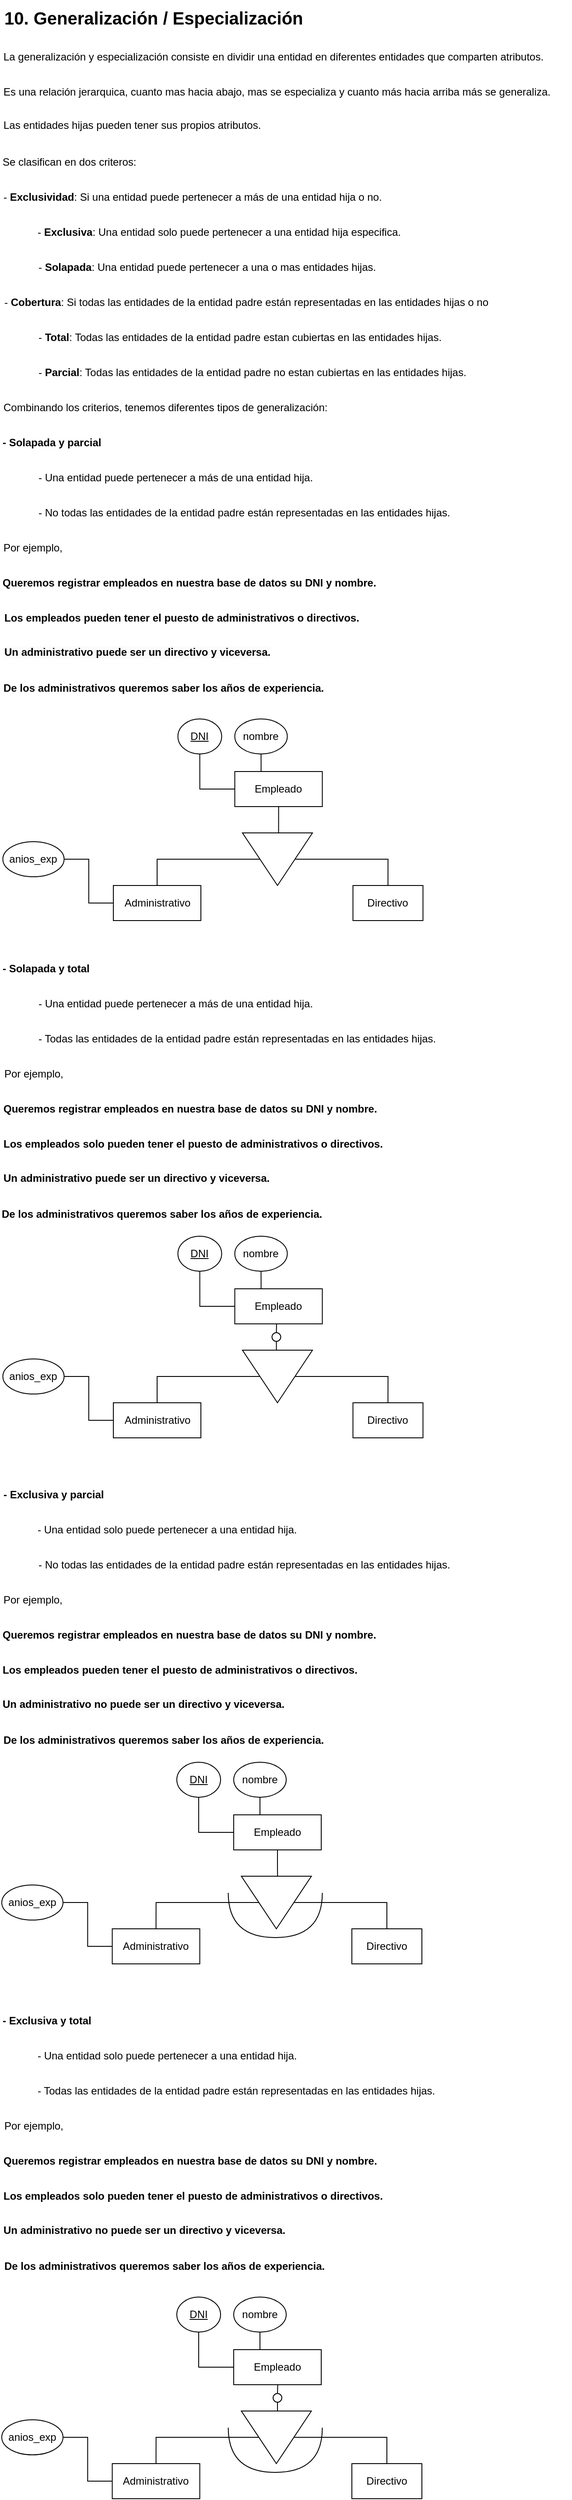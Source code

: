 <mxfile version="25.0.2">
  <diagram id="R2lEEEUBdFMjLlhIrx00" name="Page-1">
    <mxGraphModel dx="1434" dy="-3516" grid="1" gridSize="10" guides="1" tooltips="1" connect="1" arrows="1" fold="1" page="1" pageScale="1" pageWidth="850" pageHeight="1100" math="0" shadow="0" extFonts="Permanent Marker^https://fonts.googleapis.com/css?family=Permanent+Marker">
      <root>
        <mxCell id="0" />
        <mxCell id="1" parent="0" />
        <mxCell id="B4-sHTLHpwa_sDcLLoFd-1" value="10. Generalización / Especialización" style="text;html=1;align=left;verticalAlign=middle;resizable=0;points=[];autosize=1;strokeColor=none;fillColor=none;strokeWidth=0;fontSize=20;fontStyle=1" parent="1" vertex="1">
          <mxGeometry x="41.25" y="4440" width="340" height="40" as="geometry" />
        </mxCell>
        <mxCell id="B4-sHTLHpwa_sDcLLoFd-2" value="La generalización y especialización consiste en dividir una entidad en diferentes entidades que comparten atributos." style="text;html=1;align=left;verticalAlign=middle;resizable=0;points=[];autosize=1;strokeColor=none;fillColor=none;" parent="1" vertex="1">
          <mxGeometry x="40" y="4490" width="640" height="30" as="geometry" />
        </mxCell>
        <mxCell id="B4-sHTLHpwa_sDcLLoFd-3" value="Combinando los criterios, tenemos diferentes tipos de generalización:" style="text;html=1;align=left;verticalAlign=middle;resizable=0;points=[];autosize=1;strokeColor=none;fillColor=none;" parent="1" vertex="1">
          <mxGeometry x="40" y="4890" width="390" height="30" as="geometry" />
        </mxCell>
        <mxCell id="B4-sHTLHpwa_sDcLLoFd-4" value="Las entidades hijas pueden tener sus propios atributos." style="text;html=1;align=left;verticalAlign=middle;resizable=0;points=[];autosize=1;strokeColor=none;fillColor=none;" parent="1" vertex="1">
          <mxGeometry x="40" y="4568" width="320" height="30" as="geometry" />
        </mxCell>
        <mxCell id="B4-sHTLHpwa_sDcLLoFd-5" style="edgeStyle=orthogonalEdgeStyle;rounded=0;orthogonalLoop=1;jettySize=auto;html=1;entryX=0.5;entryY=0;entryDx=0;entryDy=0;endArrow=none;endFill=0;" parent="1" source="B4-sHTLHpwa_sDcLLoFd-6" edge="1">
          <mxGeometry relative="1" as="geometry">
            <mxPoint x="355" y="6560.0" as="targetPoint" />
          </mxGeometry>
        </mxCell>
        <mxCell id="B4-sHTLHpwa_sDcLLoFd-6" value="Empleado" style="whiteSpace=wrap;html=1;align=center;" parent="1" vertex="1">
          <mxGeometry x="305" y="6510" width="100" height="40" as="geometry" />
        </mxCell>
        <mxCell id="B4-sHTLHpwa_sDcLLoFd-7" value="Administrativo" style="whiteSpace=wrap;html=1;align=center;" parent="1" vertex="1">
          <mxGeometry x="166.25" y="6640" width="100" height="40" as="geometry" />
        </mxCell>
        <mxCell id="B4-sHTLHpwa_sDcLLoFd-8" value="Directivo" style="whiteSpace=wrap;html=1;align=center;" parent="1" vertex="1">
          <mxGeometry x="440" y="6640" width="80" height="40" as="geometry" />
        </mxCell>
        <mxCell id="B4-sHTLHpwa_sDcLLoFd-9" value="&lt;span style=&quot;color: rgba(0, 0, 0, 0); font-family: monospace; font-size: 0px; font-weight: 400;&quot;&gt;%3CmxGraphModel%3E%3Croot%3E%3CmxCell%20id%3D%220%22%2F%3E%3CmxCell%20id%3D%221%22%20parent%3D%220%22%2F%3E%3CmxCell%20id%3D%222%22%20value%3D%22Queremos%20registrar%20empleados%20en%20nuestra%20base%20de%20datos%20su%20DNI%2C%20nombre%2C%20fecha%20%26lt%3Bspan%20style%3D%26quot%3Bbackground-color%3A%20initial%3B%26quot%3B%26gt%3By%20puesto.%20Cada%20empleado%20pertence%20a%20un%20departamento.%26lt%3B%2Fspan%26gt%3B%22%20style%3D%22text%3Bhtml%3D1%3Balign%3Dleft%3BverticalAlign%3Dmiddle%3Bresizable%3D0%3Bpoints%3D%5B%5D%3Bautosize%3D1%3BstrokeColor%3Dnone%3BfillColor%3Dnone%3BfontStyle%3D1%22%20vertex%3D%221%22%20parent%3D%221%22%3E%3CmxGeometry%20x%3D%2240%22%20y%3D%222130%22%20width%3D%22750%22%20height%3D%2230%22%20as%3D%22geometry%22%2F%3E%3C%2FmxCell%3E%3C%2Froot%3E%3C%2FmxGraphModel%3E&lt;/span&gt;" style="text;html=1;align=left;verticalAlign=middle;resizable=0;points=[];autosize=1;strokeColor=none;fillColor=none;fontStyle=1" parent="1" vertex="1">
          <mxGeometry x="237.5" y="6490" width="20" height="30" as="geometry" />
        </mxCell>
        <mxCell id="B4-sHTLHpwa_sDcLLoFd-10" value="nombre" style="ellipse;whiteSpace=wrap;html=1;align=center;" parent="1" vertex="1">
          <mxGeometry x="305" y="6450" width="60" height="40" as="geometry" />
        </mxCell>
        <mxCell id="B4-sHTLHpwa_sDcLLoFd-11" style="edgeStyle=orthogonalEdgeStyle;rounded=0;orthogonalLoop=1;jettySize=auto;html=1;entryX=0;entryY=0.5;entryDx=0;entryDy=0;endArrow=none;endFill=0;" parent="1" source="B4-sHTLHpwa_sDcLLoFd-12" target="B4-sHTLHpwa_sDcLLoFd-6" edge="1">
          <mxGeometry relative="1" as="geometry">
            <Array as="points">
              <mxPoint x="265" y="6530" />
            </Array>
          </mxGeometry>
        </mxCell>
        <mxCell id="B4-sHTLHpwa_sDcLLoFd-12" value="DNI" style="ellipse;whiteSpace=wrap;html=1;align=center;fontStyle=4;" parent="1" vertex="1">
          <mxGeometry x="240" y="6450" width="50" height="40" as="geometry" />
        </mxCell>
        <mxCell id="B4-sHTLHpwa_sDcLLoFd-13" style="edgeStyle=orthogonalEdgeStyle;rounded=0;orthogonalLoop=1;jettySize=auto;html=1;endArrow=none;endFill=0;" parent="1" source="B4-sHTLHpwa_sDcLLoFd-10" edge="1">
          <mxGeometry relative="1" as="geometry">
            <mxPoint x="335" y="6510" as="targetPoint" />
          </mxGeometry>
        </mxCell>
        <mxCell id="B4-sHTLHpwa_sDcLLoFd-14" value="&lt;b&gt;- Solapada y parcial&amp;nbsp;&lt;/b&gt;" style="text;html=1;align=left;verticalAlign=middle;resizable=0;points=[];autosize=1;strokeColor=none;fillColor=none;" parent="1" vertex="1">
          <mxGeometry x="38.75" y="4930" width="140" height="30" as="geometry" />
        </mxCell>
        <mxCell id="B4-sHTLHpwa_sDcLLoFd-15" value="&lt;b&gt;- Solapada y total&lt;/b&gt;" style="text;html=1;align=left;verticalAlign=middle;resizable=0;points=[];autosize=1;strokeColor=none;fillColor=none;" parent="1" vertex="1">
          <mxGeometry x="38.75" y="5530" width="120" height="30" as="geometry" />
        </mxCell>
        <mxCell id="B4-sHTLHpwa_sDcLLoFd-16" value="&lt;b&gt;- Exclusiva y parcial&lt;/b&gt;" style="text;html=1;align=left;verticalAlign=middle;resizable=0;points=[];autosize=1;strokeColor=none;fillColor=none;" parent="1" vertex="1">
          <mxGeometry x="40" y="6130" width="140" height="30" as="geometry" />
        </mxCell>
        <mxCell id="B4-sHTLHpwa_sDcLLoFd-17" value="- Exclusiva y total" style="text;html=1;align=left;verticalAlign=middle;resizable=0;points=[];autosize=1;strokeColor=none;fillColor=none;fontStyle=1" parent="1" vertex="1">
          <mxGeometry x="38.75" y="6730" width="120" height="30" as="geometry" />
        </mxCell>
        <mxCell id="B4-sHTLHpwa_sDcLLoFd-18" style="edgeStyle=orthogonalEdgeStyle;rounded=0;orthogonalLoop=1;jettySize=auto;html=1;entryX=0.5;entryY=0;entryDx=0;entryDy=0;endArrow=none;endFill=0;" parent="1" source="B4-sHTLHpwa_sDcLLoFd-20" target="B4-sHTLHpwa_sDcLLoFd-7" edge="1">
          <mxGeometry relative="1" as="geometry" />
        </mxCell>
        <mxCell id="B4-sHTLHpwa_sDcLLoFd-19" style="edgeStyle=orthogonalEdgeStyle;rounded=0;orthogonalLoop=1;jettySize=auto;html=1;entryX=0.5;entryY=0;entryDx=0;entryDy=0;endArrow=none;endFill=0;" parent="1" source="B4-sHTLHpwa_sDcLLoFd-20" target="B4-sHTLHpwa_sDcLLoFd-8" edge="1">
          <mxGeometry relative="1" as="geometry" />
        </mxCell>
        <mxCell id="B4-sHTLHpwa_sDcLLoFd-20" value="" style="triangle;whiteSpace=wrap;html=1;rotation=90;" parent="1" vertex="1">
          <mxGeometry x="323.75" y="6570" width="60" height="80" as="geometry" />
        </mxCell>
        <mxCell id="B4-sHTLHpwa_sDcLLoFd-21" style="edgeStyle=orthogonalEdgeStyle;rounded=0;orthogonalLoop=1;jettySize=auto;html=1;entryX=0;entryY=0.5;entryDx=0;entryDy=0;endArrow=none;endFill=0;" parent="1" source="B4-sHTLHpwa_sDcLLoFd-22" target="B4-sHTLHpwa_sDcLLoFd-7" edge="1">
          <mxGeometry relative="1" as="geometry" />
        </mxCell>
        <mxCell id="B4-sHTLHpwa_sDcLLoFd-22" value="anios_exp" style="ellipse;whiteSpace=wrap;html=1;align=center;" parent="1" vertex="1">
          <mxGeometry x="40" y="6590" width="70" height="40" as="geometry" />
        </mxCell>
        <mxCell id="B4-sHTLHpwa_sDcLLoFd-23" value="Se clasifican en dos criteros:" style="text;html=1;align=left;verticalAlign=middle;resizable=0;points=[];autosize=1;strokeColor=none;fillColor=none;" parent="1" vertex="1">
          <mxGeometry x="38.75" y="4610" width="180" height="30" as="geometry" />
        </mxCell>
        <mxCell id="B4-sHTLHpwa_sDcLLoFd-24" value="- &lt;b&gt;Exclusividad&lt;/b&gt;: Si una entidad puede pertenecer a más de una entidad hija o no." style="text;html=1;align=left;verticalAlign=middle;resizable=0;points=[];autosize=1;strokeColor=none;fillColor=none;" parent="1" vertex="1">
          <mxGeometry x="40" y="4650" width="460" height="30" as="geometry" />
        </mxCell>
        <mxCell id="B4-sHTLHpwa_sDcLLoFd-25" value="- &lt;b&gt;Cobertura&lt;/b&gt;: Si todas las entidades de la entidad padre están representadas en las entidades hijas o no" style="text;html=1;align=left;verticalAlign=middle;resizable=0;points=[];autosize=1;strokeColor=none;fillColor=none;" parent="1" vertex="1">
          <mxGeometry x="41.25" y="4770" width="580" height="30" as="geometry" />
        </mxCell>
        <mxCell id="B4-sHTLHpwa_sDcLLoFd-26" value="- &lt;b&gt;Exclusiva&lt;/b&gt;: Una entidad solo puede pertenecer a una entidad hija especifica." style="text;html=1;align=left;verticalAlign=middle;resizable=0;points=[];autosize=1;strokeColor=none;fillColor=none;" parent="1" vertex="1">
          <mxGeometry x="78.75" y="4690" width="440" height="30" as="geometry" />
        </mxCell>
        <mxCell id="B4-sHTLHpwa_sDcLLoFd-27" value="- &lt;b&gt;Solapada&lt;/b&gt;: Una entidad puede pertenecer a una o mas entidades hijas." style="text;html=1;align=left;verticalAlign=middle;resizable=0;points=[];autosize=1;strokeColor=none;fillColor=none;" parent="1" vertex="1">
          <mxGeometry x="80" y="4730" width="410" height="30" as="geometry" />
        </mxCell>
        <mxCell id="B4-sHTLHpwa_sDcLLoFd-28" value="- &lt;b&gt;Total&lt;/b&gt;: Todas las entidades de la entidad padre estan cubiertas en las entidades hijas." style="text;html=1;align=left;verticalAlign=middle;resizable=0;points=[];autosize=1;strokeColor=none;fillColor=none;" parent="1" vertex="1">
          <mxGeometry x="80" y="4810" width="480" height="30" as="geometry" />
        </mxCell>
        <mxCell id="B4-sHTLHpwa_sDcLLoFd-29" value="- &lt;b&gt;Parcial&lt;/b&gt;: Todas las entidades de la entidad padre no estan cubiertas en las entidades hijas." style="text;html=1;align=left;verticalAlign=middle;resizable=0;points=[];autosize=1;strokeColor=none;fillColor=none;" parent="1" vertex="1">
          <mxGeometry x="80" y="4850" width="510" height="30" as="geometry" />
        </mxCell>
        <mxCell id="B4-sHTLHpwa_sDcLLoFd-30" value="&lt;span style=&quot;background-color: initial;&quot;&gt;- Una entidad puede pertenecer a más de una entidad hija.&lt;/span&gt;" style="text;html=1;align=left;verticalAlign=middle;resizable=0;points=[];autosize=1;strokeColor=none;fillColor=none;" parent="1" vertex="1">
          <mxGeometry x="80" y="4970" width="340" height="30" as="geometry" />
        </mxCell>
        <mxCell id="B4-sHTLHpwa_sDcLLoFd-31" value="&lt;span style=&quot;background-color: initial;&quot;&gt;- No todas las entidades&amp;nbsp;&lt;/span&gt;&lt;span style=&quot;&quot;&gt;de la entidad padre&amp;nbsp;&lt;/span&gt;&lt;span style=&quot;background-color: initial;&quot;&gt;están representadas&amp;nbsp;&lt;/span&gt;&lt;span style=&quot;background-color: initial;&quot;&gt;en las entidades hijas.&lt;/span&gt;" style="text;html=1;align=left;verticalAlign=middle;resizable=0;points=[];autosize=1;strokeColor=none;fillColor=none;" parent="1" vertex="1">
          <mxGeometry x="80" y="5010" width="490" height="30" as="geometry" />
        </mxCell>
        <mxCell id="B4-sHTLHpwa_sDcLLoFd-32" value="Por ejemplo," style="text;html=1;align=left;verticalAlign=middle;resizable=0;points=[];autosize=1;strokeColor=none;fillColor=none;" parent="1" vertex="1">
          <mxGeometry x="40" y="5050" width="90" height="30" as="geometry" />
        </mxCell>
        <mxCell id="B4-sHTLHpwa_sDcLLoFd-33" value="Queremos registrar empleados en nuestra base de datos su DNI y nombre&lt;span style=&quot;background-color: initial;&quot;&gt;.&amp;nbsp;&lt;/span&gt;" style="text;html=1;align=left;verticalAlign=middle;resizable=0;points=[];autosize=1;strokeColor=none;fillColor=none;fontStyle=1" parent="1" vertex="1">
          <mxGeometry x="38.75" y="5090" width="430" height="30" as="geometry" />
        </mxCell>
        <mxCell id="B4-sHTLHpwa_sDcLLoFd-34" value="Los empleados pueden tener el puesto de administrativos o directivos.&amp;nbsp;" style="text;html=1;align=left;verticalAlign=middle;resizable=0;points=[];autosize=1;strokeColor=none;fillColor=none;fontStyle=1" parent="1" vertex="1">
          <mxGeometry x="41.25" y="5130" width="400" height="30" as="geometry" />
        </mxCell>
        <mxCell id="B4-sHTLHpwa_sDcLLoFd-35" value="&lt;span style=&quot;font-weight: 700;&quot;&gt;De los administrativos queremos saber los años de experiencia.&lt;/span&gt;" style="text;html=1;align=left;verticalAlign=middle;resizable=0;points=[];autosize=1;strokeColor=none;fillColor=none;" parent="1" vertex="1">
          <mxGeometry x="40" y="5210" width="390" height="30" as="geometry" />
        </mxCell>
        <mxCell id="B4-sHTLHpwa_sDcLLoFd-36" value="&lt;span style=&quot;color: rgb(0, 0, 0); font-family: Helvetica; font-size: 12px; font-style: normal; font-variant-ligatures: normal; font-variant-caps: normal; font-weight: 700; letter-spacing: normal; orphans: 2; text-align: left; text-indent: 0px; text-transform: none; widows: 2; word-spacing: 0px; -webkit-text-stroke-width: 0px; white-space: nowrap; background-color: rgb(251, 251, 251); text-decoration-thickness: initial; text-decoration-style: initial; text-decoration-color: initial; display: inline !important; float: none;&quot;&gt;Un administrativo puede ser un directivo y viceversa.&lt;/span&gt;" style="text;whiteSpace=wrap;html=1;" parent="1" vertex="1">
          <mxGeometry x="41.25" y="5170" width="340" height="30" as="geometry" />
        </mxCell>
        <mxCell id="B4-sHTLHpwa_sDcLLoFd-37" value="&lt;span style=&quot;background-color: initial;&quot;&gt;- Una entidad puede pertenecer a más de una entidad hija.&lt;/span&gt;" style="text;html=1;align=left;verticalAlign=middle;resizable=0;points=[];autosize=1;strokeColor=none;fillColor=none;" parent="1" vertex="1">
          <mxGeometry x="80" y="5570" width="340" height="30" as="geometry" />
        </mxCell>
        <mxCell id="B4-sHTLHpwa_sDcLLoFd-38" value="&lt;span style=&quot;background-color: initial;&quot;&gt;- Todas las entidades&amp;nbsp;&lt;/span&gt;&lt;span style=&quot;&quot;&gt;de la entidad padre&amp;nbsp;&lt;/span&gt;&lt;span style=&quot;background-color: initial;&quot;&gt;están representadas&amp;nbsp;&lt;/span&gt;&lt;span style=&quot;background-color: initial;&quot;&gt;en las entidades hijas.&lt;/span&gt;" style="text;html=1;align=left;verticalAlign=middle;resizable=0;points=[];autosize=1;strokeColor=none;fillColor=none;" parent="1" vertex="1">
          <mxGeometry x="80" y="5610" width="480" height="30" as="geometry" />
        </mxCell>
        <mxCell id="B4-sHTLHpwa_sDcLLoFd-39" value="Empleado" style="whiteSpace=wrap;html=1;align=center;" parent="1" vertex="1">
          <mxGeometry x="306.25" y="5320" width="100" height="40" as="geometry" />
        </mxCell>
        <mxCell id="B4-sHTLHpwa_sDcLLoFd-40" value="Administrativo" style="whiteSpace=wrap;html=1;align=center;" parent="1" vertex="1">
          <mxGeometry x="167.5" y="5450" width="100" height="40" as="geometry" />
        </mxCell>
        <mxCell id="B4-sHTLHpwa_sDcLLoFd-41" value="Directivo" style="whiteSpace=wrap;html=1;align=center;" parent="1" vertex="1">
          <mxGeometry x="441.25" y="5450" width="80" height="40" as="geometry" />
        </mxCell>
        <mxCell id="B4-sHTLHpwa_sDcLLoFd-42" value="&lt;span style=&quot;color: rgba(0, 0, 0, 0); font-family: monospace; font-size: 0px; font-weight: 400;&quot;&gt;%3CmxGraphModel%3E%3Croot%3E%3CmxCell%20id%3D%220%22%2F%3E%3CmxCell%20id%3D%221%22%20parent%3D%220%22%2F%3E%3CmxCell%20id%3D%222%22%20value%3D%22Queremos%20registrar%20empleados%20en%20nuestra%20base%20de%20datos%20su%20DNI%2C%20nombre%2C%20fecha%20%26lt%3Bspan%20style%3D%26quot%3Bbackground-color%3A%20initial%3B%26quot%3B%26gt%3By%20puesto.%20Cada%20empleado%20pertence%20a%20un%20departamento.%26lt%3B%2Fspan%26gt%3B%22%20style%3D%22text%3Bhtml%3D1%3Balign%3Dleft%3BverticalAlign%3Dmiddle%3Bresizable%3D0%3Bpoints%3D%5B%5D%3Bautosize%3D1%3BstrokeColor%3Dnone%3BfillColor%3Dnone%3BfontStyle%3D1%22%20vertex%3D%221%22%20parent%3D%221%22%3E%3CmxGeometry%20x%3D%2240%22%20y%3D%222130%22%20width%3D%22750%22%20height%3D%2230%22%20as%3D%22geometry%22%2F%3E%3C%2FmxCell%3E%3C%2Froot%3E%3C%2FmxGraphModel%3E&lt;/span&gt;" style="text;html=1;align=left;verticalAlign=middle;resizable=0;points=[];autosize=1;strokeColor=none;fillColor=none;fontStyle=1" parent="1" vertex="1">
          <mxGeometry x="238.75" y="5300" width="20" height="30" as="geometry" />
        </mxCell>
        <mxCell id="B4-sHTLHpwa_sDcLLoFd-43" value="nombre" style="ellipse;whiteSpace=wrap;html=1;align=center;" parent="1" vertex="1">
          <mxGeometry x="306.25" y="5260" width="60" height="40" as="geometry" />
        </mxCell>
        <mxCell id="B4-sHTLHpwa_sDcLLoFd-44" style="edgeStyle=orthogonalEdgeStyle;rounded=0;orthogonalLoop=1;jettySize=auto;html=1;entryX=0;entryY=0.5;entryDx=0;entryDy=0;endArrow=none;endFill=0;" parent="1" source="B4-sHTLHpwa_sDcLLoFd-45" target="B4-sHTLHpwa_sDcLLoFd-39" edge="1">
          <mxGeometry relative="1" as="geometry">
            <Array as="points">
              <mxPoint x="266.25" y="5340" />
            </Array>
          </mxGeometry>
        </mxCell>
        <mxCell id="B4-sHTLHpwa_sDcLLoFd-45" value="DNI" style="ellipse;whiteSpace=wrap;html=1;align=center;fontStyle=4;" parent="1" vertex="1">
          <mxGeometry x="241.25" y="5260" width="50" height="40" as="geometry" />
        </mxCell>
        <mxCell id="B4-sHTLHpwa_sDcLLoFd-46" style="edgeStyle=orthogonalEdgeStyle;rounded=0;orthogonalLoop=1;jettySize=auto;html=1;endArrow=none;endFill=0;" parent="1" source="B4-sHTLHpwa_sDcLLoFd-43" edge="1">
          <mxGeometry relative="1" as="geometry">
            <mxPoint x="336.25" y="5320" as="targetPoint" />
          </mxGeometry>
        </mxCell>
        <mxCell id="B4-sHTLHpwa_sDcLLoFd-47" style="edgeStyle=orthogonalEdgeStyle;rounded=0;orthogonalLoop=1;jettySize=auto;html=1;entryX=0.5;entryY=0;entryDx=0;entryDy=0;endArrow=none;endFill=0;" parent="1" source="B4-sHTLHpwa_sDcLLoFd-49" target="B4-sHTLHpwa_sDcLLoFd-40" edge="1">
          <mxGeometry relative="1" as="geometry" />
        </mxCell>
        <mxCell id="B4-sHTLHpwa_sDcLLoFd-48" style="edgeStyle=orthogonalEdgeStyle;rounded=0;orthogonalLoop=1;jettySize=auto;html=1;entryX=0.5;entryY=0;entryDx=0;entryDy=0;endArrow=none;endFill=0;" parent="1" source="B4-sHTLHpwa_sDcLLoFd-49" target="B4-sHTLHpwa_sDcLLoFd-41" edge="1">
          <mxGeometry relative="1" as="geometry" />
        </mxCell>
        <mxCell id="B4-sHTLHpwa_sDcLLoFd-49" value="" style="triangle;whiteSpace=wrap;html=1;rotation=90;" parent="1" vertex="1">
          <mxGeometry x="325" y="5380" width="60" height="80" as="geometry" />
        </mxCell>
        <mxCell id="B4-sHTLHpwa_sDcLLoFd-50" style="edgeStyle=orthogonalEdgeStyle;rounded=0;orthogonalLoop=1;jettySize=auto;html=1;entryX=0;entryY=0.484;entryDx=0;entryDy=0;entryPerimeter=0;endArrow=none;endFill=0;" parent="1" source="B4-sHTLHpwa_sDcLLoFd-39" target="B4-sHTLHpwa_sDcLLoFd-49" edge="1">
          <mxGeometry relative="1" as="geometry" />
        </mxCell>
        <mxCell id="B4-sHTLHpwa_sDcLLoFd-51" style="edgeStyle=orthogonalEdgeStyle;rounded=0;orthogonalLoop=1;jettySize=auto;html=1;entryX=0;entryY=0.5;entryDx=0;entryDy=0;endArrow=none;endFill=0;" parent="1" source="B4-sHTLHpwa_sDcLLoFd-52" target="B4-sHTLHpwa_sDcLLoFd-40" edge="1">
          <mxGeometry relative="1" as="geometry" />
        </mxCell>
        <mxCell id="B4-sHTLHpwa_sDcLLoFd-52" value="anios_exp" style="ellipse;whiteSpace=wrap;html=1;align=center;" parent="1" vertex="1">
          <mxGeometry x="41.25" y="5400" width="70" height="40" as="geometry" />
        </mxCell>
        <mxCell id="B4-sHTLHpwa_sDcLLoFd-53" style="edgeStyle=orthogonalEdgeStyle;rounded=0;orthogonalLoop=1;jettySize=auto;html=1;exitX=0.5;exitY=1;exitDx=0;exitDy=0;entryX=-0.003;entryY=0.483;entryDx=0;entryDy=0;entryPerimeter=0;endArrow=none;endFill=0;" parent="1" target="B4-sHTLHpwa_sDcLLoFd-20" edge="1">
          <mxGeometry relative="1" as="geometry">
            <mxPoint x="355" y="6570.0" as="sourcePoint" />
          </mxGeometry>
        </mxCell>
        <mxCell id="B4-sHTLHpwa_sDcLLoFd-54" value="Por ejemplo," style="text;html=1;align=left;verticalAlign=middle;resizable=0;points=[];autosize=1;strokeColor=none;fillColor=none;" parent="1" vertex="1">
          <mxGeometry x="41.25" y="5650" width="90" height="30" as="geometry" />
        </mxCell>
        <mxCell id="B4-sHTLHpwa_sDcLLoFd-55" value="Queremos registrar empleados en nuestra base de datos su DNI y nombre&lt;span style=&quot;background-color: initial;&quot;&gt;.&amp;nbsp;&lt;/span&gt;" style="text;html=1;align=left;verticalAlign=middle;resizable=0;points=[];autosize=1;strokeColor=none;fillColor=none;fontStyle=1" parent="1" vertex="1">
          <mxGeometry x="40" y="5690" width="430" height="30" as="geometry" />
        </mxCell>
        <mxCell id="B4-sHTLHpwa_sDcLLoFd-56" value="Los empleados solo pueden tener el puesto de administrativos o directivos.&amp;nbsp;" style="text;html=1;align=left;verticalAlign=middle;resizable=0;points=[];autosize=1;strokeColor=none;fillColor=none;fontStyle=1" parent="1" vertex="1">
          <mxGeometry x="40" y="5730" width="430" height="30" as="geometry" />
        </mxCell>
        <mxCell id="B4-sHTLHpwa_sDcLLoFd-57" value="&lt;span style=&quot;font-weight: 700;&quot;&gt;De los administrativos queremos saber los años de experiencia.&lt;/span&gt;" style="text;html=1;align=left;verticalAlign=middle;resizable=0;points=[];autosize=1;strokeColor=none;fillColor=none;" parent="1" vertex="1">
          <mxGeometry x="38.12" y="5810" width="390" height="30" as="geometry" />
        </mxCell>
        <mxCell id="B4-sHTLHpwa_sDcLLoFd-58" value="&lt;span style=&quot;color: rgb(0, 0, 0); font-family: Helvetica; font-size: 12px; font-style: normal; font-variant-ligatures: normal; font-variant-caps: normal; font-weight: 700; letter-spacing: normal; orphans: 2; text-align: left; text-indent: 0px; text-transform: none; widows: 2; word-spacing: 0px; -webkit-text-stroke-width: 0px; white-space: nowrap; background-color: rgb(251, 251, 251); text-decoration-thickness: initial; text-decoration-style: initial; text-decoration-color: initial; display: inline !important; float: none;&quot;&gt;Un administrativo puede ser un directivo y viceversa.&lt;/span&gt;" style="text;whiteSpace=wrap;html=1;" parent="1" vertex="1">
          <mxGeometry x="40" y="5770" width="340" height="30" as="geometry" />
        </mxCell>
        <mxCell id="B4-sHTLHpwa_sDcLLoFd-59" value="&lt;span style=&quot;background-color: initial;&quot;&gt;- Una entidad solo puede pertenecer a una entidad hija.&lt;/span&gt;" style="text;html=1;align=left;verticalAlign=middle;resizable=0;points=[];autosize=1;strokeColor=none;fillColor=none;" parent="1" vertex="1">
          <mxGeometry x="78.75" y="6170" width="320" height="30" as="geometry" />
        </mxCell>
        <mxCell id="B4-sHTLHpwa_sDcLLoFd-60" value="&lt;span style=&quot;background-color: initial;&quot;&gt;- No todas las entidades&amp;nbsp;&lt;/span&gt;&lt;span style=&quot;&quot;&gt;de la entidad padre&amp;nbsp;&lt;/span&gt;&lt;span style=&quot;background-color: initial;&quot;&gt;están representadas&amp;nbsp;&lt;/span&gt;&lt;span style=&quot;background-color: initial;&quot;&gt;en las entidades hijas.&lt;/span&gt;" style="text;html=1;align=left;verticalAlign=middle;resizable=0;points=[];autosize=1;strokeColor=none;fillColor=none;" parent="1" vertex="1">
          <mxGeometry x="80" y="6210" width="490" height="30" as="geometry" />
        </mxCell>
        <mxCell id="B4-sHTLHpwa_sDcLLoFd-61" value="Por ejemplo," style="text;html=1;align=left;verticalAlign=middle;resizable=0;points=[];autosize=1;strokeColor=none;fillColor=none;" parent="1" vertex="1">
          <mxGeometry x="40.0" y="6250" width="90" height="30" as="geometry" />
        </mxCell>
        <mxCell id="B4-sHTLHpwa_sDcLLoFd-62" value="Queremos registrar empleados en nuestra base de datos su DNI y nombre&lt;span style=&quot;background-color: initial;&quot;&gt;.&amp;nbsp;&lt;/span&gt;" style="text;html=1;align=left;verticalAlign=middle;resizable=0;points=[];autosize=1;strokeColor=none;fillColor=none;fontStyle=1" parent="1" vertex="1">
          <mxGeometry x="38.75" y="6290" width="430" height="30" as="geometry" />
        </mxCell>
        <mxCell id="B4-sHTLHpwa_sDcLLoFd-63" value="Los empleados pueden tener el puesto de administrativos o directivos.&amp;nbsp;" style="text;html=1;align=left;verticalAlign=middle;resizable=0;points=[];autosize=1;strokeColor=none;fillColor=none;fontStyle=1" parent="1" vertex="1">
          <mxGeometry x="38.75" y="6330" width="400" height="30" as="geometry" />
        </mxCell>
        <mxCell id="B4-sHTLHpwa_sDcLLoFd-64" value="&lt;span style=&quot;font-weight: 700;&quot;&gt;De los administrativos queremos saber los años de experiencia.&lt;/span&gt;" style="text;html=1;align=left;verticalAlign=middle;resizable=0;points=[];autosize=1;strokeColor=none;fillColor=none;" parent="1" vertex="1">
          <mxGeometry x="40.0" y="6410" width="390" height="30" as="geometry" />
        </mxCell>
        <mxCell id="B4-sHTLHpwa_sDcLLoFd-65" value="&lt;span style=&quot;color: rgb(0, 0, 0); font-family: Helvetica; font-size: 12px; font-style: normal; font-variant-ligatures: normal; font-variant-caps: normal; font-weight: 700; letter-spacing: normal; orphans: 2; text-align: left; text-indent: 0px; text-transform: none; widows: 2; word-spacing: 0px; -webkit-text-stroke-width: 0px; white-space: nowrap; background-color: rgb(251, 251, 251); text-decoration-thickness: initial; text-decoration-style: initial; text-decoration-color: initial; display: inline !important; float: none;&quot;&gt;Un administrativo no puede ser un directivo y viceversa.&lt;/span&gt;" style="text;whiteSpace=wrap;html=1;" parent="1" vertex="1">
          <mxGeometry x="38.75" y="6370" width="340" height="30" as="geometry" />
        </mxCell>
        <mxCell id="B4-sHTLHpwa_sDcLLoFd-66" value="" style="curved=1;endArrow=none;html=1;rounded=0;edgeStyle=orthogonalEdgeStyle;endFill=0;" parent="1" edge="1">
          <mxGeometry width="50" height="50" relative="1" as="geometry">
            <mxPoint x="298.75" y="6599" as="sourcePoint" />
            <mxPoint x="406.25" y="6599" as="targetPoint" />
            <Array as="points">
              <mxPoint x="405.75" y="6650" />
            </Array>
          </mxGeometry>
        </mxCell>
        <mxCell id="B4-sHTLHpwa_sDcLLoFd-67" value="&lt;span style=&quot;background-color: initial;&quot;&gt;- Una entidad solo puede pertenecer a una entidad hija.&lt;/span&gt;" style="text;html=1;align=left;verticalAlign=middle;resizable=0;points=[];autosize=1;strokeColor=none;fillColor=none;" parent="1" vertex="1">
          <mxGeometry x="78.75" y="6770" width="320" height="30" as="geometry" />
        </mxCell>
        <mxCell id="B4-sHTLHpwa_sDcLLoFd-68" value="&lt;span style=&quot;background-color: initial;&quot;&gt;- Todas las entidades&amp;nbsp;&lt;/span&gt;&lt;span style=&quot;&quot;&gt;de la entidad padre&amp;nbsp;&lt;/span&gt;&lt;span style=&quot;background-color: initial;&quot;&gt;están representadas&amp;nbsp;&lt;/span&gt;&lt;span style=&quot;background-color: initial;&quot;&gt;en las entidades hijas.&lt;/span&gt;" style="text;html=1;align=left;verticalAlign=middle;resizable=0;points=[];autosize=1;strokeColor=none;fillColor=none;" parent="1" vertex="1">
          <mxGeometry x="78.75" y="6810" width="480" height="30" as="geometry" />
        </mxCell>
        <mxCell id="B4-sHTLHpwa_sDcLLoFd-69" value="Por ejemplo," style="text;html=1;align=left;verticalAlign=middle;resizable=0;points=[];autosize=1;strokeColor=none;fillColor=none;" parent="1" vertex="1">
          <mxGeometry x="41.25" y="6850" width="90" height="30" as="geometry" />
        </mxCell>
        <mxCell id="B4-sHTLHpwa_sDcLLoFd-70" value="Queremos registrar empleados en nuestra base de datos su DNI y nombre&lt;span style=&quot;background-color: initial;&quot;&gt;.&amp;nbsp;&lt;/span&gt;" style="text;html=1;align=left;verticalAlign=middle;resizable=0;points=[];autosize=1;strokeColor=none;fillColor=none;fontStyle=1" parent="1" vertex="1">
          <mxGeometry x="40.0" y="6890" width="430" height="30" as="geometry" />
        </mxCell>
        <mxCell id="B4-sHTLHpwa_sDcLLoFd-71" value="Los empleados solo pueden tener el puesto de administrativos o directivos.&amp;nbsp;" style="text;html=1;align=left;verticalAlign=middle;resizable=0;points=[];autosize=1;strokeColor=none;fillColor=none;fontStyle=1" parent="1" vertex="1">
          <mxGeometry x="40.0" y="6930" width="430" height="30" as="geometry" />
        </mxCell>
        <mxCell id="B4-sHTLHpwa_sDcLLoFd-72" value="&lt;span style=&quot;font-weight: 700;&quot;&gt;De los administrativos queremos saber los años de experiencia.&lt;/span&gt;" style="text;html=1;align=left;verticalAlign=middle;resizable=0;points=[];autosize=1;strokeColor=none;fillColor=none;" parent="1" vertex="1">
          <mxGeometry x="41.25" y="7010" width="390" height="30" as="geometry" />
        </mxCell>
        <mxCell id="B4-sHTLHpwa_sDcLLoFd-73" value="&lt;span style=&quot;color: rgb(0, 0, 0); font-family: Helvetica; font-size: 12px; font-style: normal; font-variant-ligatures: normal; font-variant-caps: normal; font-weight: 700; letter-spacing: normal; orphans: 2; text-align: left; text-indent: 0px; text-transform: none; widows: 2; word-spacing: 0px; -webkit-text-stroke-width: 0px; white-space: nowrap; background-color: rgb(251, 251, 251); text-decoration-thickness: initial; text-decoration-style: initial; text-decoration-color: initial; display: inline !important; float: none;&quot;&gt;Un administrativo no puede ser un directivo y viceversa.&lt;/span&gt;" style="text;whiteSpace=wrap;html=1;" parent="1" vertex="1">
          <mxGeometry x="40.0" y="6970" width="340" height="30" as="geometry" />
        </mxCell>
        <mxCell id="B4-sHTLHpwa_sDcLLoFd-74" value="Empleado" style="whiteSpace=wrap;html=1;align=center;" parent="1" vertex="1">
          <mxGeometry x="306.25" y="5910" width="100" height="40" as="geometry" />
        </mxCell>
        <mxCell id="B4-sHTLHpwa_sDcLLoFd-75" value="Administrativo" style="whiteSpace=wrap;html=1;align=center;" parent="1" vertex="1">
          <mxGeometry x="167.5" y="6040" width="100" height="40" as="geometry" />
        </mxCell>
        <mxCell id="B4-sHTLHpwa_sDcLLoFd-76" value="Directivo" style="whiteSpace=wrap;html=1;align=center;" parent="1" vertex="1">
          <mxGeometry x="441.25" y="6040" width="80" height="40" as="geometry" />
        </mxCell>
        <mxCell id="B4-sHTLHpwa_sDcLLoFd-77" value="&lt;span style=&quot;color: rgba(0, 0, 0, 0); font-family: monospace; font-size: 0px; font-weight: 400;&quot;&gt;%3CmxGraphModel%3E%3Croot%3E%3CmxCell%20id%3D%220%22%2F%3E%3CmxCell%20id%3D%221%22%20parent%3D%220%22%2F%3E%3CmxCell%20id%3D%222%22%20value%3D%22Queremos%20registrar%20empleados%20en%20nuestra%20base%20de%20datos%20su%20DNI%2C%20nombre%2C%20fecha%20%26lt%3Bspan%20style%3D%26quot%3Bbackground-color%3A%20initial%3B%26quot%3B%26gt%3By%20puesto.%20Cada%20empleado%20pertence%20a%20un%20departamento.%26lt%3B%2Fspan%26gt%3B%22%20style%3D%22text%3Bhtml%3D1%3Balign%3Dleft%3BverticalAlign%3Dmiddle%3Bresizable%3D0%3Bpoints%3D%5B%5D%3Bautosize%3D1%3BstrokeColor%3Dnone%3BfillColor%3Dnone%3BfontStyle%3D1%22%20vertex%3D%221%22%20parent%3D%221%22%3E%3CmxGeometry%20x%3D%2240%22%20y%3D%222130%22%20width%3D%22750%22%20height%3D%2230%22%20as%3D%22geometry%22%2F%3E%3C%2FmxCell%3E%3C%2Froot%3E%3C%2FmxGraphModel%3E&lt;/span&gt;" style="text;html=1;align=left;verticalAlign=middle;resizable=0;points=[];autosize=1;strokeColor=none;fillColor=none;fontStyle=1" parent="1" vertex="1">
          <mxGeometry x="238.75" y="5890" width="20" height="30" as="geometry" />
        </mxCell>
        <mxCell id="B4-sHTLHpwa_sDcLLoFd-78" value="nombre" style="ellipse;whiteSpace=wrap;html=1;align=center;" parent="1" vertex="1">
          <mxGeometry x="306.25" y="5850" width="60" height="40" as="geometry" />
        </mxCell>
        <mxCell id="B4-sHTLHpwa_sDcLLoFd-79" style="edgeStyle=orthogonalEdgeStyle;rounded=0;orthogonalLoop=1;jettySize=auto;html=1;entryX=0;entryY=0.5;entryDx=0;entryDy=0;endArrow=none;endFill=0;" parent="1" source="B4-sHTLHpwa_sDcLLoFd-80" target="B4-sHTLHpwa_sDcLLoFd-74" edge="1">
          <mxGeometry relative="1" as="geometry">
            <Array as="points">
              <mxPoint x="266.25" y="5930" />
            </Array>
          </mxGeometry>
        </mxCell>
        <mxCell id="B4-sHTLHpwa_sDcLLoFd-80" value="DNI" style="ellipse;whiteSpace=wrap;html=1;align=center;fontStyle=4;" parent="1" vertex="1">
          <mxGeometry x="241.25" y="5850" width="50" height="40" as="geometry" />
        </mxCell>
        <mxCell id="B4-sHTLHpwa_sDcLLoFd-81" style="edgeStyle=orthogonalEdgeStyle;rounded=0;orthogonalLoop=1;jettySize=auto;html=1;endArrow=none;endFill=0;" parent="1" source="B4-sHTLHpwa_sDcLLoFd-78" edge="1">
          <mxGeometry relative="1" as="geometry">
            <mxPoint x="336.25" y="5910" as="targetPoint" />
          </mxGeometry>
        </mxCell>
        <mxCell id="B4-sHTLHpwa_sDcLLoFd-82" style="edgeStyle=orthogonalEdgeStyle;rounded=0;orthogonalLoop=1;jettySize=auto;html=1;entryX=0.5;entryY=0;entryDx=0;entryDy=0;endArrow=none;endFill=0;" parent="1" source="B4-sHTLHpwa_sDcLLoFd-84" target="B4-sHTLHpwa_sDcLLoFd-75" edge="1">
          <mxGeometry relative="1" as="geometry" />
        </mxCell>
        <mxCell id="B4-sHTLHpwa_sDcLLoFd-83" style="edgeStyle=orthogonalEdgeStyle;rounded=0;orthogonalLoop=1;jettySize=auto;html=1;entryX=0.5;entryY=0;entryDx=0;entryDy=0;endArrow=none;endFill=0;" parent="1" source="B4-sHTLHpwa_sDcLLoFd-84" target="B4-sHTLHpwa_sDcLLoFd-76" edge="1">
          <mxGeometry relative="1" as="geometry" />
        </mxCell>
        <mxCell id="B4-sHTLHpwa_sDcLLoFd-84" value="" style="triangle;whiteSpace=wrap;html=1;rotation=90;" parent="1" vertex="1">
          <mxGeometry x="325" y="5970" width="60" height="80" as="geometry" />
        </mxCell>
        <mxCell id="B4-sHTLHpwa_sDcLLoFd-85" style="edgeStyle=orthogonalEdgeStyle;rounded=0;orthogonalLoop=1;jettySize=auto;html=1;entryX=0;entryY=0.5;entryDx=0;entryDy=0;endArrow=none;endFill=0;" parent="1" source="B4-sHTLHpwa_sDcLLoFd-86" target="B4-sHTLHpwa_sDcLLoFd-75" edge="1">
          <mxGeometry relative="1" as="geometry" />
        </mxCell>
        <mxCell id="B4-sHTLHpwa_sDcLLoFd-86" value="anios_exp" style="ellipse;whiteSpace=wrap;html=1;align=center;" parent="1" vertex="1">
          <mxGeometry x="41.25" y="5990" width="70" height="40" as="geometry" />
        </mxCell>
        <mxCell id="B4-sHTLHpwa_sDcLLoFd-87" value="" style="ellipse;whiteSpace=wrap;html=1;aspect=fixed;" parent="1" vertex="1">
          <mxGeometry x="348.75" y="5960" width="10" height="10" as="geometry" />
        </mxCell>
        <mxCell id="B4-sHTLHpwa_sDcLLoFd-88" style="edgeStyle=orthogonalEdgeStyle;rounded=0;orthogonalLoop=1;jettySize=auto;html=1;endArrow=none;endFill=0;" parent="1" source="B4-sHTLHpwa_sDcLLoFd-87" edge="1">
          <mxGeometry relative="1" as="geometry">
            <mxPoint x="354" y="5950" as="targetPoint" />
            <Array as="points">
              <mxPoint x="354" y="5950" />
            </Array>
          </mxGeometry>
        </mxCell>
        <mxCell id="B4-sHTLHpwa_sDcLLoFd-89" style="edgeStyle=orthogonalEdgeStyle;rounded=0;orthogonalLoop=1;jettySize=auto;html=1;entryX=-0.008;entryY=0.518;entryDx=0;entryDy=0;entryPerimeter=0;endArrow=none;endFill=0;" parent="1" source="B4-sHTLHpwa_sDcLLoFd-87" target="B4-sHTLHpwa_sDcLLoFd-84" edge="1">
          <mxGeometry relative="1" as="geometry">
            <Array as="points">
              <mxPoint x="354" y="5980" />
              <mxPoint x="354" y="5980" />
            </Array>
          </mxGeometry>
        </mxCell>
        <mxCell id="B4-sHTLHpwa_sDcLLoFd-90" value="Empleado" style="whiteSpace=wrap;html=1;align=center;" parent="1" vertex="1">
          <mxGeometry x="305" y="7120" width="100" height="40" as="geometry" />
        </mxCell>
        <mxCell id="B4-sHTLHpwa_sDcLLoFd-91" value="Administrativo" style="whiteSpace=wrap;html=1;align=center;" parent="1" vertex="1">
          <mxGeometry x="166.25" y="7250" width="100" height="40" as="geometry" />
        </mxCell>
        <mxCell id="B4-sHTLHpwa_sDcLLoFd-92" value="Directivo" style="whiteSpace=wrap;html=1;align=center;" parent="1" vertex="1">
          <mxGeometry x="440" y="7250" width="80" height="40" as="geometry" />
        </mxCell>
        <mxCell id="B4-sHTLHpwa_sDcLLoFd-93" value="&lt;span style=&quot;color: rgba(0, 0, 0, 0); font-family: monospace; font-size: 0px; font-weight: 400;&quot;&gt;%3CmxGraphModel%3E%3Croot%3E%3CmxCell%20id%3D%220%22%2F%3E%3CmxCell%20id%3D%221%22%20parent%3D%220%22%2F%3E%3CmxCell%20id%3D%222%22%20value%3D%22Queremos%20registrar%20empleados%20en%20nuestra%20base%20de%20datos%20su%20DNI%2C%20nombre%2C%20fecha%20%26lt%3Bspan%20style%3D%26quot%3Bbackground-color%3A%20initial%3B%26quot%3B%26gt%3By%20puesto.%20Cada%20empleado%20pertence%20a%20un%20departamento.%26lt%3B%2Fspan%26gt%3B%22%20style%3D%22text%3Bhtml%3D1%3Balign%3Dleft%3BverticalAlign%3Dmiddle%3Bresizable%3D0%3Bpoints%3D%5B%5D%3Bautosize%3D1%3BstrokeColor%3Dnone%3BfillColor%3Dnone%3BfontStyle%3D1%22%20vertex%3D%221%22%20parent%3D%221%22%3E%3CmxGeometry%20x%3D%2240%22%20y%3D%222130%22%20width%3D%22750%22%20height%3D%2230%22%20as%3D%22geometry%22%2F%3E%3C%2FmxCell%3E%3C%2Froot%3E%3C%2FmxGraphModel%3E&lt;/span&gt;" style="text;html=1;align=left;verticalAlign=middle;resizable=0;points=[];autosize=1;strokeColor=none;fillColor=none;fontStyle=1" parent="1" vertex="1">
          <mxGeometry x="237.5" y="7100" width="20" height="30" as="geometry" />
        </mxCell>
        <mxCell id="B4-sHTLHpwa_sDcLLoFd-94" value="nombre" style="ellipse;whiteSpace=wrap;html=1;align=center;" parent="1" vertex="1">
          <mxGeometry x="305" y="7060" width="60" height="40" as="geometry" />
        </mxCell>
        <mxCell id="B4-sHTLHpwa_sDcLLoFd-95" style="edgeStyle=orthogonalEdgeStyle;rounded=0;orthogonalLoop=1;jettySize=auto;html=1;entryX=0;entryY=0.5;entryDx=0;entryDy=0;endArrow=none;endFill=0;" parent="1" source="B4-sHTLHpwa_sDcLLoFd-96" target="B4-sHTLHpwa_sDcLLoFd-90" edge="1">
          <mxGeometry relative="1" as="geometry">
            <Array as="points">
              <mxPoint x="265" y="7140" />
            </Array>
          </mxGeometry>
        </mxCell>
        <mxCell id="B4-sHTLHpwa_sDcLLoFd-96" value="DNI" style="ellipse;whiteSpace=wrap;html=1;align=center;fontStyle=4;" parent="1" vertex="1">
          <mxGeometry x="240" y="7060" width="50" height="40" as="geometry" />
        </mxCell>
        <mxCell id="B4-sHTLHpwa_sDcLLoFd-97" style="edgeStyle=orthogonalEdgeStyle;rounded=0;orthogonalLoop=1;jettySize=auto;html=1;endArrow=none;endFill=0;" parent="1" source="B4-sHTLHpwa_sDcLLoFd-94" target="B4-sHTLHpwa_sDcLLoFd-90" edge="1">
          <mxGeometry relative="1" as="geometry">
            <mxPoint x="335" y="7120" as="targetPoint" />
          </mxGeometry>
        </mxCell>
        <mxCell id="B4-sHTLHpwa_sDcLLoFd-98" style="edgeStyle=orthogonalEdgeStyle;rounded=0;orthogonalLoop=1;jettySize=auto;html=1;entryX=0.5;entryY=0;entryDx=0;entryDy=0;endArrow=none;endFill=0;" parent="1" source="B4-sHTLHpwa_sDcLLoFd-100" target="B4-sHTLHpwa_sDcLLoFd-91" edge="1">
          <mxGeometry relative="1" as="geometry" />
        </mxCell>
        <mxCell id="B4-sHTLHpwa_sDcLLoFd-99" style="edgeStyle=orthogonalEdgeStyle;rounded=0;orthogonalLoop=1;jettySize=auto;html=1;entryX=0.5;entryY=0;entryDx=0;entryDy=0;endArrow=none;endFill=0;" parent="1" source="B4-sHTLHpwa_sDcLLoFd-100" target="B4-sHTLHpwa_sDcLLoFd-92" edge="1">
          <mxGeometry relative="1" as="geometry" />
        </mxCell>
        <mxCell id="B4-sHTLHpwa_sDcLLoFd-100" value="" style="triangle;whiteSpace=wrap;html=1;rotation=90;" parent="1" vertex="1">
          <mxGeometry x="323.75" y="7180" width="60" height="80" as="geometry" />
        </mxCell>
        <mxCell id="B4-sHTLHpwa_sDcLLoFd-101" style="edgeStyle=orthogonalEdgeStyle;rounded=0;orthogonalLoop=1;jettySize=auto;html=1;entryX=0;entryY=0.5;entryDx=0;entryDy=0;endArrow=none;endFill=0;" parent="1" source="B4-sHTLHpwa_sDcLLoFd-102" target="B4-sHTLHpwa_sDcLLoFd-91" edge="1">
          <mxGeometry relative="1" as="geometry" />
        </mxCell>
        <mxCell id="B4-sHTLHpwa_sDcLLoFd-102" value="anios_exp" style="ellipse;whiteSpace=wrap;html=1;align=center;" parent="1" vertex="1">
          <mxGeometry x="40" y="7200" width="70" height="40" as="geometry" />
        </mxCell>
        <mxCell id="B4-sHTLHpwa_sDcLLoFd-103" value="" style="curved=1;endArrow=none;html=1;rounded=0;edgeStyle=orthogonalEdgeStyle;endFill=0;" parent="1" edge="1">
          <mxGeometry width="50" height="50" relative="1" as="geometry">
            <mxPoint x="298.75" y="7209" as="sourcePoint" />
            <mxPoint x="406.25" y="7209" as="targetPoint" />
            <Array as="points">
              <mxPoint x="405.75" y="7260" />
            </Array>
          </mxGeometry>
        </mxCell>
        <mxCell id="B4-sHTLHpwa_sDcLLoFd-104" value="" style="ellipse;whiteSpace=wrap;html=1;aspect=fixed;" parent="1" vertex="1">
          <mxGeometry x="350" y="7170" width="10" height="10" as="geometry" />
        </mxCell>
        <mxCell id="B4-sHTLHpwa_sDcLLoFd-105" style="edgeStyle=orthogonalEdgeStyle;rounded=0;orthogonalLoop=1;jettySize=auto;html=1;endArrow=none;endFill=0;" parent="1" source="B4-sHTLHpwa_sDcLLoFd-104" edge="1">
          <mxGeometry relative="1" as="geometry">
            <mxPoint x="355.25" y="7160" as="targetPoint" />
            <Array as="points">
              <mxPoint x="355.25" y="7160" />
            </Array>
          </mxGeometry>
        </mxCell>
        <mxCell id="B4-sHTLHpwa_sDcLLoFd-106" style="edgeStyle=orthogonalEdgeStyle;rounded=0;orthogonalLoop=1;jettySize=auto;html=1;entryX=-0.008;entryY=0.518;entryDx=0;entryDy=0;entryPerimeter=0;endArrow=none;endFill=0;" parent="1" source="B4-sHTLHpwa_sDcLLoFd-104" edge="1">
          <mxGeometry relative="1" as="geometry">
            <mxPoint x="355.25" y="7190" as="targetPoint" />
            <Array as="points">
              <mxPoint x="355.25" y="7190" />
              <mxPoint x="355.25" y="7190" />
            </Array>
          </mxGeometry>
        </mxCell>
        <mxCell id="B4-sHTLHpwa_sDcLLoFd-107" value="&lt;span style=&quot;&quot;&gt;Es una relación jerarquica, cuanto mas hacia abajo, mas se especializa y cuanto más hacia arriba&amp;nbsp;&lt;/span&gt;&lt;span style=&quot;background-color: initial;&quot;&gt;más se generaliza.&lt;/span&gt;" style="text;html=1;align=left;verticalAlign=middle;resizable=0;points=[];autosize=1;strokeColor=none;fillColor=none;" parent="1" vertex="1">
          <mxGeometry x="40" y="4530" width="650" height="30" as="geometry" />
        </mxCell>
      </root>
    </mxGraphModel>
  </diagram>
</mxfile>
